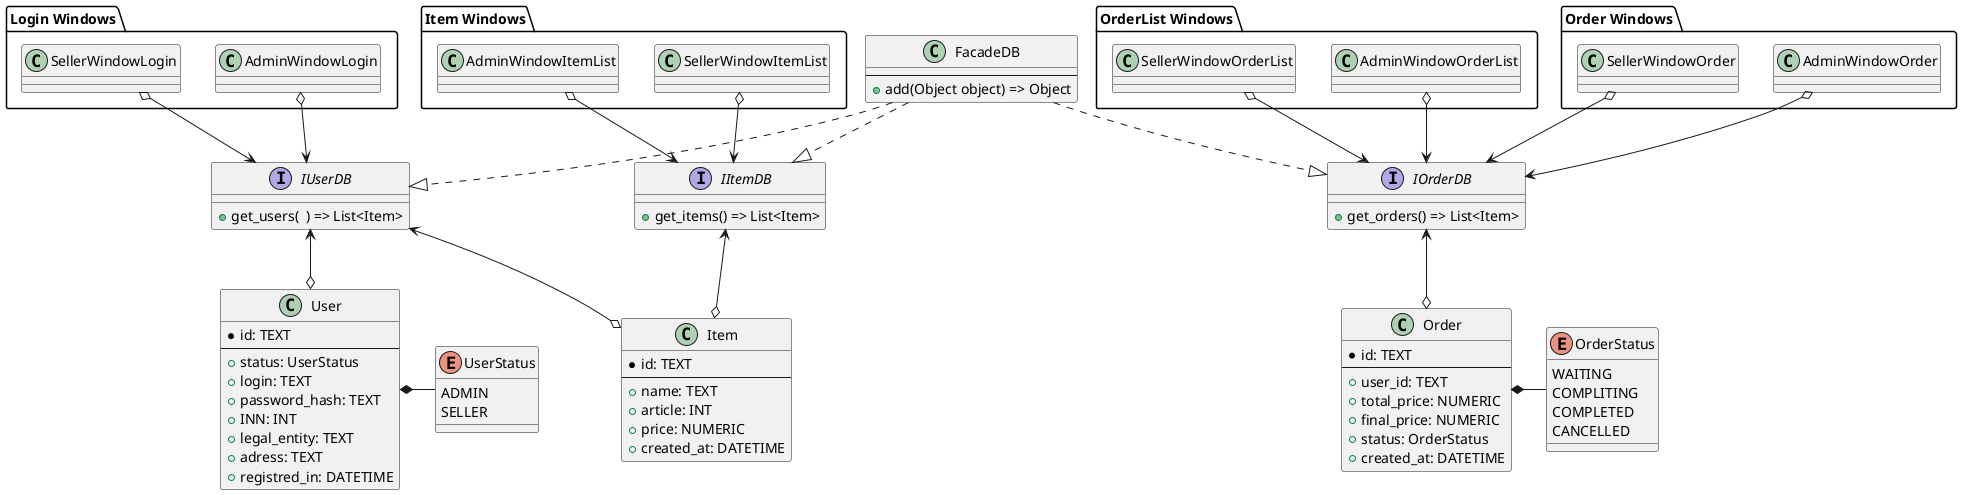 @startuml Диаграмма классов
 
class FacadeDB{
  --
  + add(Object object) => Object
}
 
interface IUserDB {
  + get_users(  ) => List<Item>

}
 
interface IItemDB {
  
  + get_items() => List<Item>
}
 
interface IOrderDB {

  + get_orders() => List<Item>

}
 
FacadeDB ..|> IUserDB
FacadeDB ..|> IItemDB
FacadeDB ..|> IOrderDB
 
IUserDB <--o User

IUserDB <--o Item
IItemDB <--o Item
IOrderDB <--o Order
 



class User {
  * id: TEXT
  --
  + status: UserStatus
  + login: TEXT
  + password_hash: TEXT
  + INN: INT
  + legal_entity: TEXT
  + adress: TEXT
  + registred_in: DATETIME
}

enum UserStatus {
  ADMIN
  SELLER
}
 
User *- UserStatus
 
 

 
class Item {
  * id: TEXT
  --
  + name: TEXT
  + article: INT
  + price: NUMERIC
  + created_at: DATETIME
}
 
class Order {
  * id: TEXT
  --
  + user_id: TEXT
  + total_price: NUMERIC
  + final_price: NUMERIC
  + status: OrderStatus
  + created_at: DATETIME
}
 
enum OrderStatus {
  WAITING
  COMPLITING
  COMPLETED
  CANCELLED
}
 
Order *- OrderStatus
 
' WINDOWS
 
package "Item Windows" {
SellerWindowItemList o--> IItemDB
AdminWindowItemList o--> IItemDB
}
package "Order Windows" {
AdminWindowOrder o--> IOrderDB
SellerWindowOrder o--> IOrderDB
}

package "Login Windows" {
AdminWindowLogin o--> IUserDB
SellerWindowLogin o--> IUserDB
}



package "OrderList Windows" {
AdminWindowOrderList o--> IOrderDB
SellerWindowOrderList o--> IOrderDB
}


 
@enduml
 